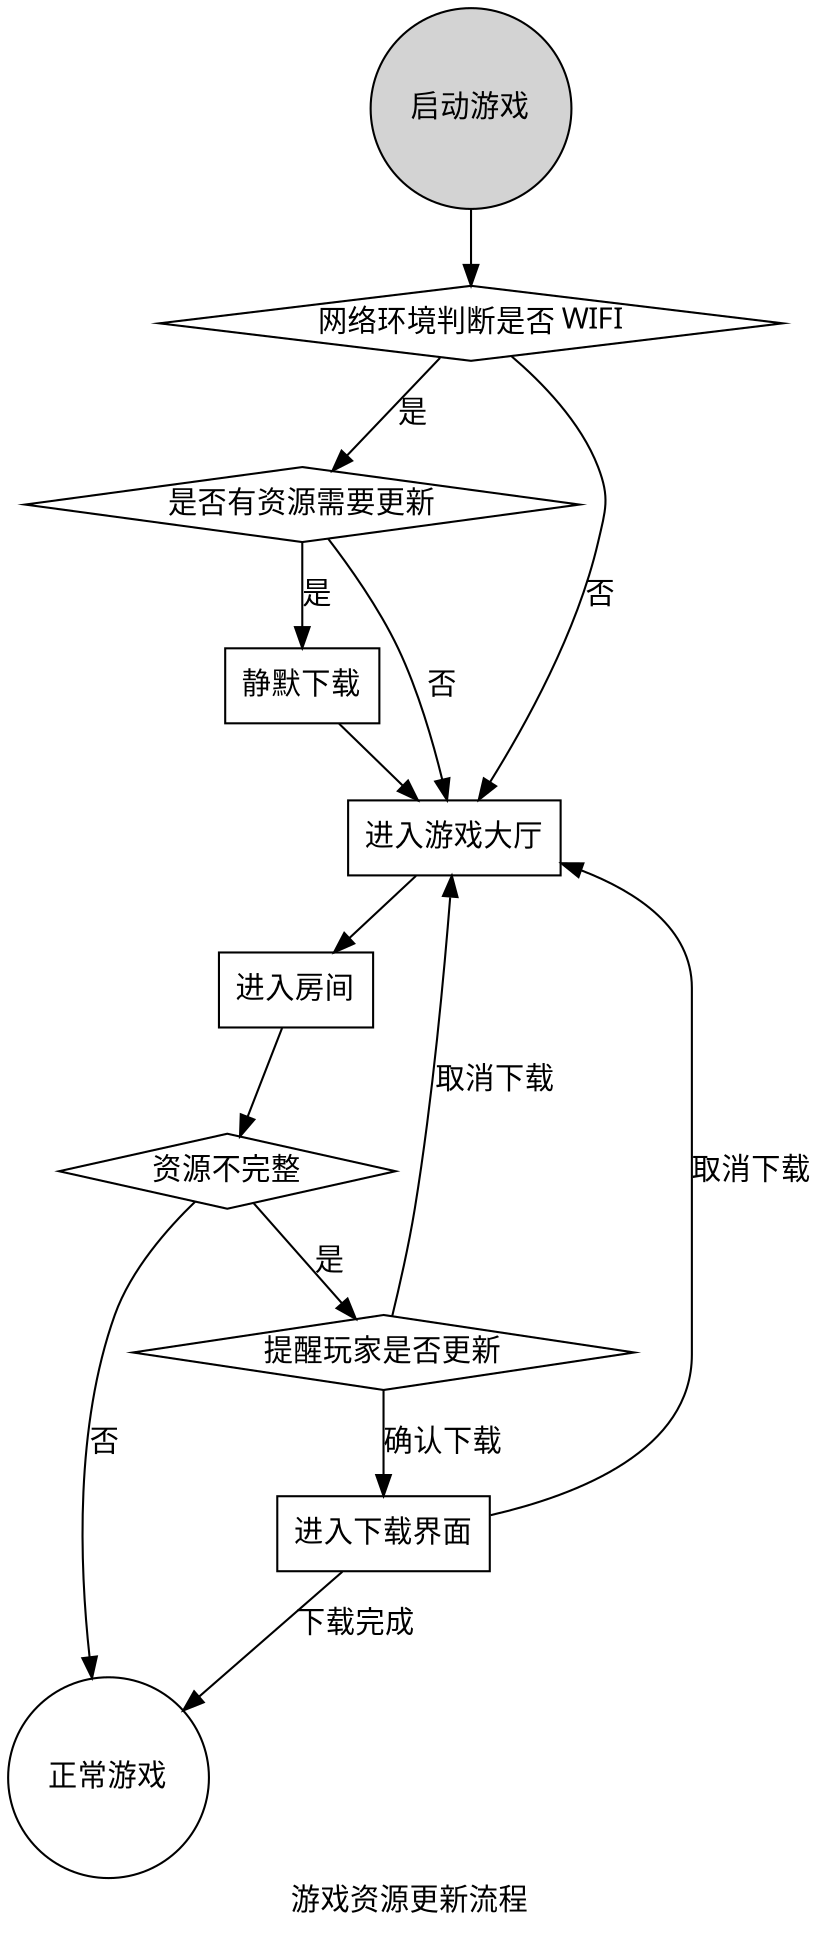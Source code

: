 digraph startgame {
    fontname="Microsoft Yahei"
    label="游戏资源更新流程"
    rankdir="TB"
    node[fontname="Microsoft Yahei"]
    edge[fontname="Microsoft Yahei"]

    start[label="启动游戏" shape=circle style=filled]
    ifwifi[label="网络环境判断是否 WIFI" shape=diamond]
    needupdate[label="是否有资源需要更新" shape=diamond]
    startslientdl[label="静默下载" shape=box]
    enterhall[label="进入游戏大厅" shape=box]

    enterroom[label="进入房间" shape=box]
    resourceuptodate[label="资源不完整" shape=diamond]
    startplay[label="正常游戏" shape=circle fillcolor=blue]
    warning[label="提醒玩家是否更新" shape=diamond]
    startdl[label="进入下载界面" shape=box]
    //{rank=same; needupdate, enterhall}

    {shape=diamond; ifwifi, needupdate}

    start -> ifwifi
    ifwifi->needupdate[label="是"]
    ifwifi->enterhall[label="否"]
    needupdate->startslientdl[label="是"]
    startslientdl->enterhall
    needupdate->enterhall[label="否"]

    enterhall -> enterroom
    enterroom -> resourceuptodate
    resourceuptodate -> warning[label="是"]
    resourceuptodate -> startplay[label="否"]
    warning -> startdl[label="确认下载"]
    warning -> enterhall[label="取消下载"]
    startdl -> enterhall[label="取消下载"]
    startdl -> startplay[label="下载完成"]
}